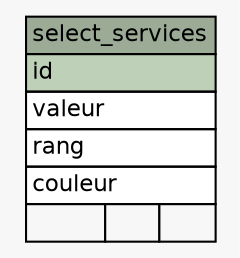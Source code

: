 // dot 2.26.3 on Linux 3.2.0-4-amd64
// SchemaSpy rev 590
digraph "select_services" {
  graph [
    rankdir="RL"
    bgcolor="#f7f7f7"
    nodesep="0.18"
    ranksep="0.46"
    fontname="Helvetica"
    fontsize="11"
  ];
  node [
    fontname="Helvetica"
    fontsize="11"
    shape="plaintext"
  ];
  edge [
    arrowsize="0.8"
  ];
  "select_services" [
    label=<
    <TABLE BORDER="0" CELLBORDER="1" CELLSPACING="0" BGCOLOR="#ffffff">
      <TR><TD COLSPAN="3" BGCOLOR="#9bab96" ALIGN="CENTER">select_services</TD></TR>
      <TR><TD PORT="id" COLSPAN="3" BGCOLOR="#bed1b8" ALIGN="LEFT">id</TD></TR>
      <TR><TD PORT="valeur" COLSPAN="3" ALIGN="LEFT">valeur</TD></TR>
      <TR><TD PORT="rang" COLSPAN="3" ALIGN="LEFT">rang</TD></TR>
      <TR><TD PORT="couleur" COLSPAN="3" ALIGN="LEFT">couleur</TD></TR>
      <TR><TD ALIGN="LEFT" BGCOLOR="#f7f7f7">  </TD><TD ALIGN="RIGHT" BGCOLOR="#f7f7f7">  </TD><TD ALIGN="RIGHT" BGCOLOR="#f7f7f7">  </TD></TR>
    </TABLE>>
    URL="tables/select_services.html"
    tooltip="select_services"
  ];
}

